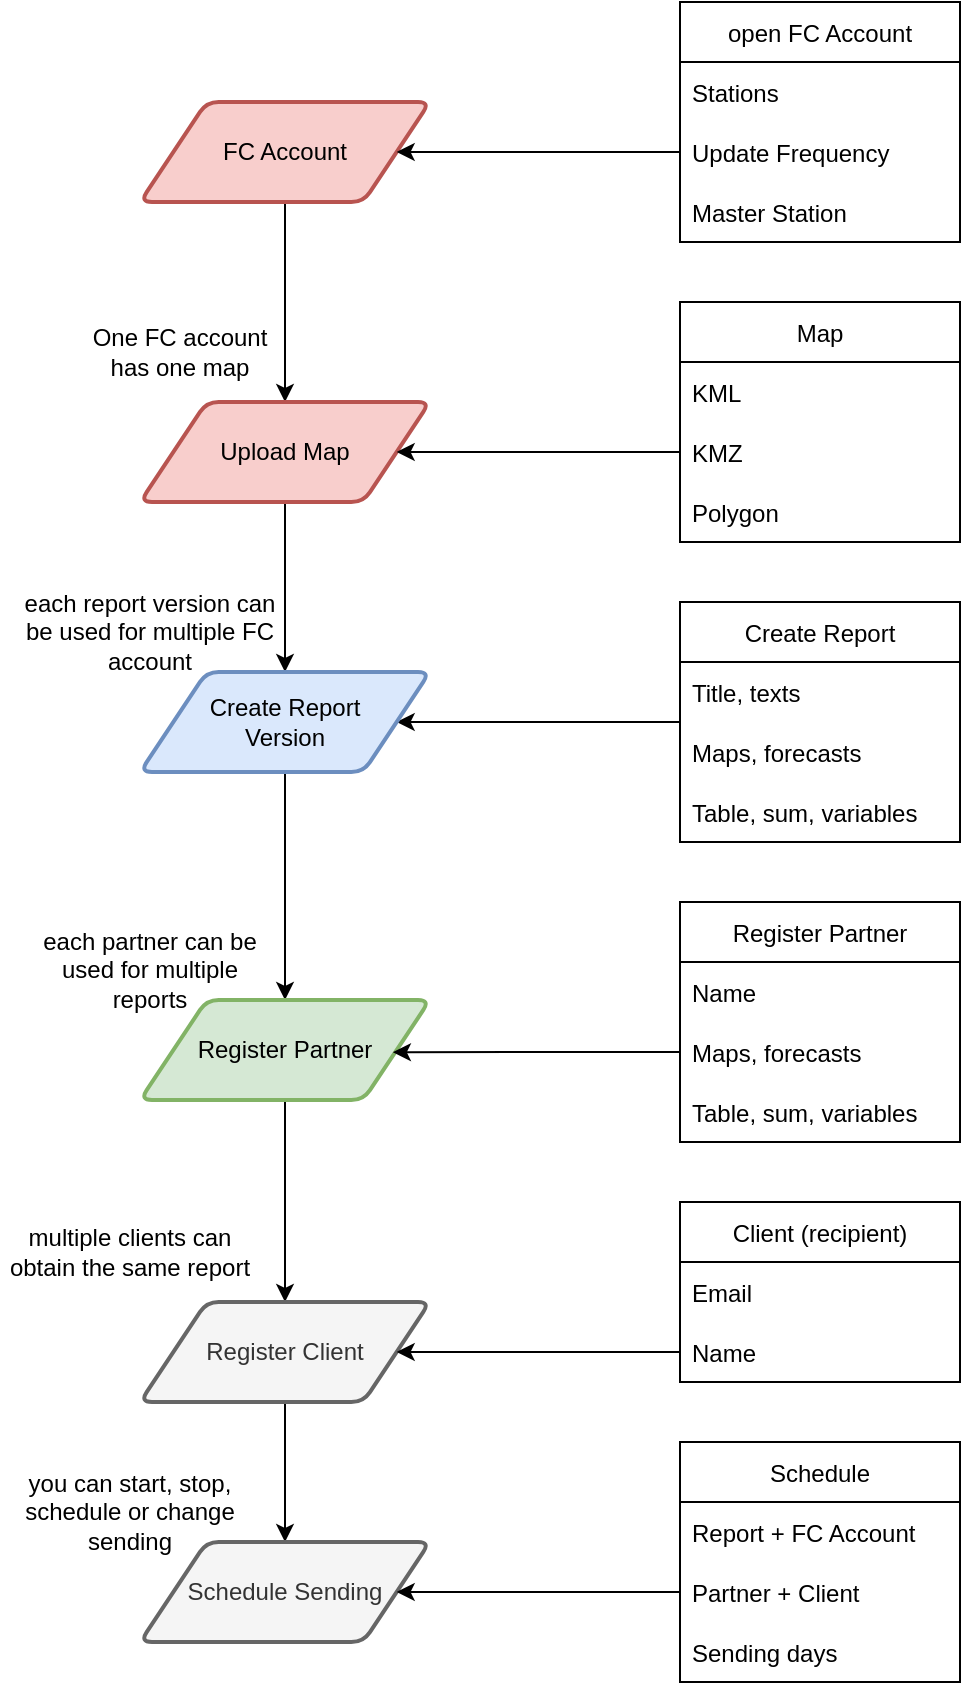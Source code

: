 <mxfile version="20.4.0" type="github">
  <diagram id="be_BGbflEGEBLREiLtyJ" name="Page-1">
    <mxGraphModel dx="1892" dy="2328" grid="1" gridSize="10" guides="1" tooltips="1" connect="1" arrows="1" fold="1" page="1" pageScale="1" pageWidth="850" pageHeight="1100" math="0" shadow="0">
      <root>
        <mxCell id="0" />
        <mxCell id="1" parent="0" />
        <mxCell id="tYCs_D2PuRrYNjhiUNpw-47" value="Map" style="swimlane;fontStyle=0;childLayout=stackLayout;horizontal=1;startSize=30;horizontalStack=0;resizeParent=1;resizeParentMax=0;resizeLast=0;collapsible=1;marginBottom=0;" vertex="1" parent="1">
          <mxGeometry x="570" y="-870" width="140" height="120" as="geometry" />
        </mxCell>
        <mxCell id="tYCs_D2PuRrYNjhiUNpw-48" value="KML" style="text;strokeColor=none;fillColor=none;align=left;verticalAlign=middle;spacingLeft=4;spacingRight=4;overflow=hidden;points=[[0,0.5],[1,0.5]];portConstraint=eastwest;rotatable=0;" vertex="1" parent="tYCs_D2PuRrYNjhiUNpw-47">
          <mxGeometry y="30" width="140" height="30" as="geometry" />
        </mxCell>
        <mxCell id="tYCs_D2PuRrYNjhiUNpw-49" value="KMZ" style="text;strokeColor=none;fillColor=none;align=left;verticalAlign=middle;spacingLeft=4;spacingRight=4;overflow=hidden;points=[[0,0.5],[1,0.5]];portConstraint=eastwest;rotatable=0;" vertex="1" parent="tYCs_D2PuRrYNjhiUNpw-47">
          <mxGeometry y="60" width="140" height="30" as="geometry" />
        </mxCell>
        <mxCell id="tYCs_D2PuRrYNjhiUNpw-50" value="Polygon" style="text;strokeColor=none;fillColor=none;align=left;verticalAlign=middle;spacingLeft=4;spacingRight=4;overflow=hidden;points=[[0,0.5],[1,0.5]];portConstraint=eastwest;rotatable=0;" vertex="1" parent="tYCs_D2PuRrYNjhiUNpw-47">
          <mxGeometry y="90" width="140" height="30" as="geometry" />
        </mxCell>
        <mxCell id="tYCs_D2PuRrYNjhiUNpw-76" style="edgeStyle=orthogonalEdgeStyle;rounded=0;orthogonalLoop=1;jettySize=auto;html=1;exitX=0;exitY=0.5;exitDx=0;exitDy=0;entryX=1;entryY=0.5;entryDx=0;entryDy=0;" edge="1" parent="1" source="tYCs_D2PuRrYNjhiUNpw-52" target="tYCs_D2PuRrYNjhiUNpw-67">
          <mxGeometry relative="1" as="geometry" />
        </mxCell>
        <mxCell id="tYCs_D2PuRrYNjhiUNpw-52" value="Create Report" style="swimlane;fontStyle=0;childLayout=stackLayout;horizontal=1;startSize=30;horizontalStack=0;resizeParent=1;resizeParentMax=0;resizeLast=0;collapsible=1;marginBottom=0;" vertex="1" parent="1">
          <mxGeometry x="570" y="-720" width="140" height="120" as="geometry" />
        </mxCell>
        <mxCell id="tYCs_D2PuRrYNjhiUNpw-53" value="Title, texts" style="text;strokeColor=none;fillColor=none;align=left;verticalAlign=middle;spacingLeft=4;spacingRight=4;overflow=hidden;points=[[0,0.5],[1,0.5]];portConstraint=eastwest;rotatable=0;" vertex="1" parent="tYCs_D2PuRrYNjhiUNpw-52">
          <mxGeometry y="30" width="140" height="30" as="geometry" />
        </mxCell>
        <mxCell id="tYCs_D2PuRrYNjhiUNpw-54" value="Maps, forecasts" style="text;strokeColor=none;fillColor=none;align=left;verticalAlign=middle;spacingLeft=4;spacingRight=4;overflow=hidden;points=[[0,0.5],[1,0.5]];portConstraint=eastwest;rotatable=0;" vertex="1" parent="tYCs_D2PuRrYNjhiUNpw-52">
          <mxGeometry y="60" width="140" height="30" as="geometry" />
        </mxCell>
        <mxCell id="tYCs_D2PuRrYNjhiUNpw-55" value="Table, sum, variables" style="text;strokeColor=none;fillColor=none;align=left;verticalAlign=middle;spacingLeft=4;spacingRight=4;overflow=hidden;points=[[0,0.5],[1,0.5]];portConstraint=eastwest;rotatable=0;" vertex="1" parent="tYCs_D2PuRrYNjhiUNpw-52">
          <mxGeometry y="90" width="140" height="30" as="geometry" />
        </mxCell>
        <mxCell id="tYCs_D2PuRrYNjhiUNpw-56" value="Register Partner" style="swimlane;fontStyle=0;childLayout=stackLayout;horizontal=1;startSize=30;horizontalStack=0;resizeParent=1;resizeParentMax=0;resizeLast=0;collapsible=1;marginBottom=0;" vertex="1" parent="1">
          <mxGeometry x="570" y="-570" width="140" height="120" as="geometry">
            <mxRectangle x="600" y="-350" width="130" height="30" as="alternateBounds" />
          </mxGeometry>
        </mxCell>
        <mxCell id="tYCs_D2PuRrYNjhiUNpw-57" value="Name" style="text;strokeColor=none;fillColor=none;align=left;verticalAlign=middle;spacingLeft=4;spacingRight=4;overflow=hidden;points=[[0,0.5],[1,0.5]];portConstraint=eastwest;rotatable=0;" vertex="1" parent="tYCs_D2PuRrYNjhiUNpw-56">
          <mxGeometry y="30" width="140" height="30" as="geometry" />
        </mxCell>
        <mxCell id="tYCs_D2PuRrYNjhiUNpw-58" value="Maps, forecasts" style="text;strokeColor=none;fillColor=none;align=left;verticalAlign=middle;spacingLeft=4;spacingRight=4;overflow=hidden;points=[[0,0.5],[1,0.5]];portConstraint=eastwest;rotatable=0;" vertex="1" parent="tYCs_D2PuRrYNjhiUNpw-56">
          <mxGeometry y="60" width="140" height="30" as="geometry" />
        </mxCell>
        <mxCell id="tYCs_D2PuRrYNjhiUNpw-59" value="Table, sum, variables" style="text;strokeColor=none;fillColor=none;align=left;verticalAlign=middle;spacingLeft=4;spacingRight=4;overflow=hidden;points=[[0,0.5],[1,0.5]];portConstraint=eastwest;rotatable=0;" vertex="1" parent="tYCs_D2PuRrYNjhiUNpw-56">
          <mxGeometry y="90" width="140" height="30" as="geometry" />
        </mxCell>
        <mxCell id="tYCs_D2PuRrYNjhiUNpw-70" style="edgeStyle=orthogonalEdgeStyle;rounded=0;orthogonalLoop=1;jettySize=auto;html=1;exitX=0.5;exitY=1;exitDx=0;exitDy=0;entryX=0.5;entryY=0;entryDx=0;entryDy=0;" edge="1" parent="1" source="tYCs_D2PuRrYNjhiUNpw-60" target="tYCs_D2PuRrYNjhiUNpw-66">
          <mxGeometry relative="1" as="geometry" />
        </mxCell>
        <mxCell id="tYCs_D2PuRrYNjhiUNpw-60" value="FC Account" style="shape=parallelogram;html=1;strokeWidth=2;perimeter=parallelogramPerimeter;whiteSpace=wrap;rounded=1;arcSize=12;size=0.23;fillColor=#f8cecc;strokeColor=#b85450;" vertex="1" parent="1">
          <mxGeometry x="300" y="-970" width="145" height="50" as="geometry" />
        </mxCell>
        <mxCell id="tYCs_D2PuRrYNjhiUNpw-61" value="open FC Account" style="swimlane;fontStyle=0;childLayout=stackLayout;horizontal=1;startSize=30;horizontalStack=0;resizeParent=1;resizeParentMax=0;resizeLast=0;collapsible=1;marginBottom=0;" vertex="1" parent="1">
          <mxGeometry x="570" y="-1020" width="140" height="120" as="geometry" />
        </mxCell>
        <mxCell id="tYCs_D2PuRrYNjhiUNpw-62" value="Stations" style="text;strokeColor=none;fillColor=none;align=left;verticalAlign=middle;spacingLeft=4;spacingRight=4;overflow=hidden;points=[[0,0.5],[1,0.5]];portConstraint=eastwest;rotatable=0;" vertex="1" parent="tYCs_D2PuRrYNjhiUNpw-61">
          <mxGeometry y="30" width="140" height="30" as="geometry" />
        </mxCell>
        <mxCell id="tYCs_D2PuRrYNjhiUNpw-63" value="Update Frequency" style="text;strokeColor=none;fillColor=none;align=left;verticalAlign=middle;spacingLeft=4;spacingRight=4;overflow=hidden;points=[[0,0.5],[1,0.5]];portConstraint=eastwest;rotatable=0;" vertex="1" parent="tYCs_D2PuRrYNjhiUNpw-61">
          <mxGeometry y="60" width="140" height="30" as="geometry" />
        </mxCell>
        <mxCell id="tYCs_D2PuRrYNjhiUNpw-64" value="Master Station" style="text;strokeColor=none;fillColor=none;align=left;verticalAlign=middle;spacingLeft=4;spacingRight=4;overflow=hidden;points=[[0,0.5],[1,0.5]];portConstraint=eastwest;rotatable=0;" vertex="1" parent="tYCs_D2PuRrYNjhiUNpw-61">
          <mxGeometry y="90" width="140" height="30" as="geometry" />
        </mxCell>
        <mxCell id="tYCs_D2PuRrYNjhiUNpw-71" style="edgeStyle=orthogonalEdgeStyle;rounded=0;orthogonalLoop=1;jettySize=auto;html=1;exitX=0.5;exitY=1;exitDx=0;exitDy=0;" edge="1" parent="1" source="tYCs_D2PuRrYNjhiUNpw-66" target="tYCs_D2PuRrYNjhiUNpw-67">
          <mxGeometry relative="1" as="geometry" />
        </mxCell>
        <mxCell id="tYCs_D2PuRrYNjhiUNpw-66" value="Upload Map" style="shape=parallelogram;html=1;strokeWidth=2;perimeter=parallelogramPerimeter;whiteSpace=wrap;rounded=1;arcSize=12;size=0.23;fillColor=#f8cecc;strokeColor=#b85450;" vertex="1" parent="1">
          <mxGeometry x="300" y="-820" width="145" height="50" as="geometry" />
        </mxCell>
        <mxCell id="tYCs_D2PuRrYNjhiUNpw-72" style="edgeStyle=orthogonalEdgeStyle;rounded=0;orthogonalLoop=1;jettySize=auto;html=1;exitX=0.5;exitY=1;exitDx=0;exitDy=0;entryX=0.5;entryY=0;entryDx=0;entryDy=0;" edge="1" parent="1" source="tYCs_D2PuRrYNjhiUNpw-67" target="tYCs_D2PuRrYNjhiUNpw-68">
          <mxGeometry relative="1" as="geometry" />
        </mxCell>
        <mxCell id="tYCs_D2PuRrYNjhiUNpw-67" value="Create Report &lt;br&gt;Version" style="shape=parallelogram;html=1;strokeWidth=2;perimeter=parallelogramPerimeter;whiteSpace=wrap;rounded=1;arcSize=12;size=0.23;fillColor=#dae8fc;strokeColor=#6c8ebf;" vertex="1" parent="1">
          <mxGeometry x="300" y="-685" width="145" height="50" as="geometry" />
        </mxCell>
        <mxCell id="tYCs_D2PuRrYNjhiUNpw-73" style="edgeStyle=orthogonalEdgeStyle;rounded=0;orthogonalLoop=1;jettySize=auto;html=1;exitX=0.5;exitY=1;exitDx=0;exitDy=0;" edge="1" parent="1" source="tYCs_D2PuRrYNjhiUNpw-68" target="tYCs_D2PuRrYNjhiUNpw-69">
          <mxGeometry relative="1" as="geometry" />
        </mxCell>
        <mxCell id="tYCs_D2PuRrYNjhiUNpw-68" value="Register Partner" style="shape=parallelogram;html=1;strokeWidth=2;perimeter=parallelogramPerimeter;whiteSpace=wrap;rounded=1;arcSize=12;size=0.23;fillColor=#d5e8d4;strokeColor=#82b366;" vertex="1" parent="1">
          <mxGeometry x="300" y="-521" width="145" height="50" as="geometry" />
        </mxCell>
        <mxCell id="tYCs_D2PuRrYNjhiUNpw-89" style="edgeStyle=orthogonalEdgeStyle;rounded=0;orthogonalLoop=1;jettySize=auto;html=1;exitX=0.5;exitY=1;exitDx=0;exitDy=0;entryX=0.5;entryY=0;entryDx=0;entryDy=0;" edge="1" parent="1" source="tYCs_D2PuRrYNjhiUNpw-69" target="tYCs_D2PuRrYNjhiUNpw-83">
          <mxGeometry relative="1" as="geometry" />
        </mxCell>
        <mxCell id="tYCs_D2PuRrYNjhiUNpw-69" value="Register Client" style="shape=parallelogram;html=1;strokeWidth=2;perimeter=parallelogramPerimeter;whiteSpace=wrap;rounded=1;arcSize=12;size=0.23;fillColor=#f5f5f5;strokeColor=#666666;fontColor=#333333;" vertex="1" parent="1">
          <mxGeometry x="300" y="-370" width="145" height="50" as="geometry" />
        </mxCell>
        <mxCell id="tYCs_D2PuRrYNjhiUNpw-74" style="edgeStyle=orthogonalEdgeStyle;rounded=0;orthogonalLoop=1;jettySize=auto;html=1;exitX=0;exitY=0.5;exitDx=0;exitDy=0;entryX=1;entryY=0.5;entryDx=0;entryDy=0;" edge="1" parent="1" source="tYCs_D2PuRrYNjhiUNpw-63" target="tYCs_D2PuRrYNjhiUNpw-60">
          <mxGeometry relative="1" as="geometry" />
        </mxCell>
        <mxCell id="tYCs_D2PuRrYNjhiUNpw-75" style="edgeStyle=orthogonalEdgeStyle;rounded=0;orthogonalLoop=1;jettySize=auto;html=1;exitX=0;exitY=0.5;exitDx=0;exitDy=0;entryX=1;entryY=0.5;entryDx=0;entryDy=0;" edge="1" parent="1" source="tYCs_D2PuRrYNjhiUNpw-49" target="tYCs_D2PuRrYNjhiUNpw-66">
          <mxGeometry relative="1" as="geometry" />
        </mxCell>
        <mxCell id="tYCs_D2PuRrYNjhiUNpw-77" style="edgeStyle=orthogonalEdgeStyle;rounded=0;orthogonalLoop=1;jettySize=auto;html=1;exitX=0;exitY=0.5;exitDx=0;exitDy=0;entryX=0.872;entryY=0.522;entryDx=0;entryDy=0;entryPerimeter=0;" edge="1" parent="1" source="tYCs_D2PuRrYNjhiUNpw-58" target="tYCs_D2PuRrYNjhiUNpw-68">
          <mxGeometry relative="1" as="geometry" />
        </mxCell>
        <mxCell id="tYCs_D2PuRrYNjhiUNpw-78" value="Client (recipient)" style="swimlane;fontStyle=0;childLayout=stackLayout;horizontal=1;startSize=30;horizontalStack=0;resizeParent=1;resizeParentMax=0;resizeLast=0;collapsible=1;marginBottom=0;" vertex="1" parent="1">
          <mxGeometry x="570" y="-420" width="140" height="90" as="geometry">
            <mxRectangle x="600" y="-350" width="130" height="30" as="alternateBounds" />
          </mxGeometry>
        </mxCell>
        <mxCell id="tYCs_D2PuRrYNjhiUNpw-79" value="Email" style="text;strokeColor=none;fillColor=none;align=left;verticalAlign=middle;spacingLeft=4;spacingRight=4;overflow=hidden;points=[[0,0.5],[1,0.5]];portConstraint=eastwest;rotatable=0;" vertex="1" parent="tYCs_D2PuRrYNjhiUNpw-78">
          <mxGeometry y="30" width="140" height="30" as="geometry" />
        </mxCell>
        <mxCell id="tYCs_D2PuRrYNjhiUNpw-80" value="Name" style="text;strokeColor=none;fillColor=none;align=left;verticalAlign=middle;spacingLeft=4;spacingRight=4;overflow=hidden;points=[[0,0.5],[1,0.5]];portConstraint=eastwest;rotatable=0;" vertex="1" parent="tYCs_D2PuRrYNjhiUNpw-78">
          <mxGeometry y="60" width="140" height="30" as="geometry" />
        </mxCell>
        <mxCell id="tYCs_D2PuRrYNjhiUNpw-82" style="edgeStyle=orthogonalEdgeStyle;rounded=0;orthogonalLoop=1;jettySize=auto;html=1;exitX=0;exitY=0.5;exitDx=0;exitDy=0;" edge="1" parent="1" source="tYCs_D2PuRrYNjhiUNpw-80" target="tYCs_D2PuRrYNjhiUNpw-69">
          <mxGeometry relative="1" as="geometry" />
        </mxCell>
        <mxCell id="tYCs_D2PuRrYNjhiUNpw-83" value="Schedule Sending" style="shape=parallelogram;html=1;strokeWidth=2;perimeter=parallelogramPerimeter;whiteSpace=wrap;rounded=1;arcSize=12;size=0.23;fillColor=#f5f5f5;strokeColor=#666666;fontColor=#333333;" vertex="1" parent="1">
          <mxGeometry x="300" y="-250" width="145" height="50" as="geometry" />
        </mxCell>
        <mxCell id="tYCs_D2PuRrYNjhiUNpw-84" value="Schedule" style="swimlane;fontStyle=0;childLayout=stackLayout;horizontal=1;startSize=30;horizontalStack=0;resizeParent=1;resizeParentMax=0;resizeLast=0;collapsible=1;marginBottom=0;" vertex="1" parent="1">
          <mxGeometry x="570" y="-300" width="140" height="120" as="geometry">
            <mxRectangle x="600" y="-350" width="130" height="30" as="alternateBounds" />
          </mxGeometry>
        </mxCell>
        <mxCell id="tYCs_D2PuRrYNjhiUNpw-85" value="Report + FC Account" style="text;strokeColor=none;fillColor=none;align=left;verticalAlign=middle;spacingLeft=4;spacingRight=4;overflow=hidden;points=[[0,0.5],[1,0.5]];portConstraint=eastwest;rotatable=0;" vertex="1" parent="tYCs_D2PuRrYNjhiUNpw-84">
          <mxGeometry y="30" width="140" height="30" as="geometry" />
        </mxCell>
        <mxCell id="tYCs_D2PuRrYNjhiUNpw-86" value="Partner + Client" style="text;strokeColor=none;fillColor=none;align=left;verticalAlign=middle;spacingLeft=4;spacingRight=4;overflow=hidden;points=[[0,0.5],[1,0.5]];portConstraint=eastwest;rotatable=0;" vertex="1" parent="tYCs_D2PuRrYNjhiUNpw-84">
          <mxGeometry y="60" width="140" height="30" as="geometry" />
        </mxCell>
        <mxCell id="tYCs_D2PuRrYNjhiUNpw-87" value="Sending days" style="text;strokeColor=none;fillColor=none;align=left;verticalAlign=middle;spacingLeft=4;spacingRight=4;overflow=hidden;points=[[0,0.5],[1,0.5]];portConstraint=eastwest;rotatable=0;" vertex="1" parent="tYCs_D2PuRrYNjhiUNpw-84">
          <mxGeometry y="90" width="140" height="30" as="geometry" />
        </mxCell>
        <mxCell id="tYCs_D2PuRrYNjhiUNpw-88" style="edgeStyle=orthogonalEdgeStyle;rounded=0;orthogonalLoop=1;jettySize=auto;html=1;exitX=0;exitY=0.5;exitDx=0;exitDy=0;entryX=1;entryY=0.5;entryDx=0;entryDy=0;" edge="1" parent="1" source="tYCs_D2PuRrYNjhiUNpw-86" target="tYCs_D2PuRrYNjhiUNpw-83">
          <mxGeometry relative="1" as="geometry" />
        </mxCell>
        <mxCell id="tYCs_D2PuRrYNjhiUNpw-91" value="One FC account has one map" style="text;html=1;strokeColor=none;fillColor=none;align=center;verticalAlign=middle;whiteSpace=wrap;rounded=0;" vertex="1" parent="1">
          <mxGeometry x="270" y="-860" width="100" height="30" as="geometry" />
        </mxCell>
        <mxCell id="tYCs_D2PuRrYNjhiUNpw-92" value="each report version can be used for multiple FC account" style="text;html=1;strokeColor=none;fillColor=none;align=center;verticalAlign=middle;whiteSpace=wrap;rounded=0;" vertex="1" parent="1">
          <mxGeometry x="240" y="-720" width="130" height="30" as="geometry" />
        </mxCell>
        <mxCell id="tYCs_D2PuRrYNjhiUNpw-93" value="each partner can be used for multiple reports" style="text;html=1;strokeColor=none;fillColor=none;align=center;verticalAlign=middle;whiteSpace=wrap;rounded=0;" vertex="1" parent="1">
          <mxGeometry x="240" y="-551" width="130" height="30" as="geometry" />
        </mxCell>
        <mxCell id="tYCs_D2PuRrYNjhiUNpw-94" value="multiple clients can obtain the same report" style="text;html=1;strokeColor=none;fillColor=none;align=center;verticalAlign=middle;whiteSpace=wrap;rounded=0;" vertex="1" parent="1">
          <mxGeometry x="230" y="-410" width="130" height="30" as="geometry" />
        </mxCell>
        <mxCell id="tYCs_D2PuRrYNjhiUNpw-95" value="you can start, stop, schedule or change sending" style="text;html=1;strokeColor=none;fillColor=none;align=center;verticalAlign=middle;whiteSpace=wrap;rounded=0;" vertex="1" parent="1">
          <mxGeometry x="230" y="-280" width="130" height="30" as="geometry" />
        </mxCell>
      </root>
    </mxGraphModel>
  </diagram>
</mxfile>

